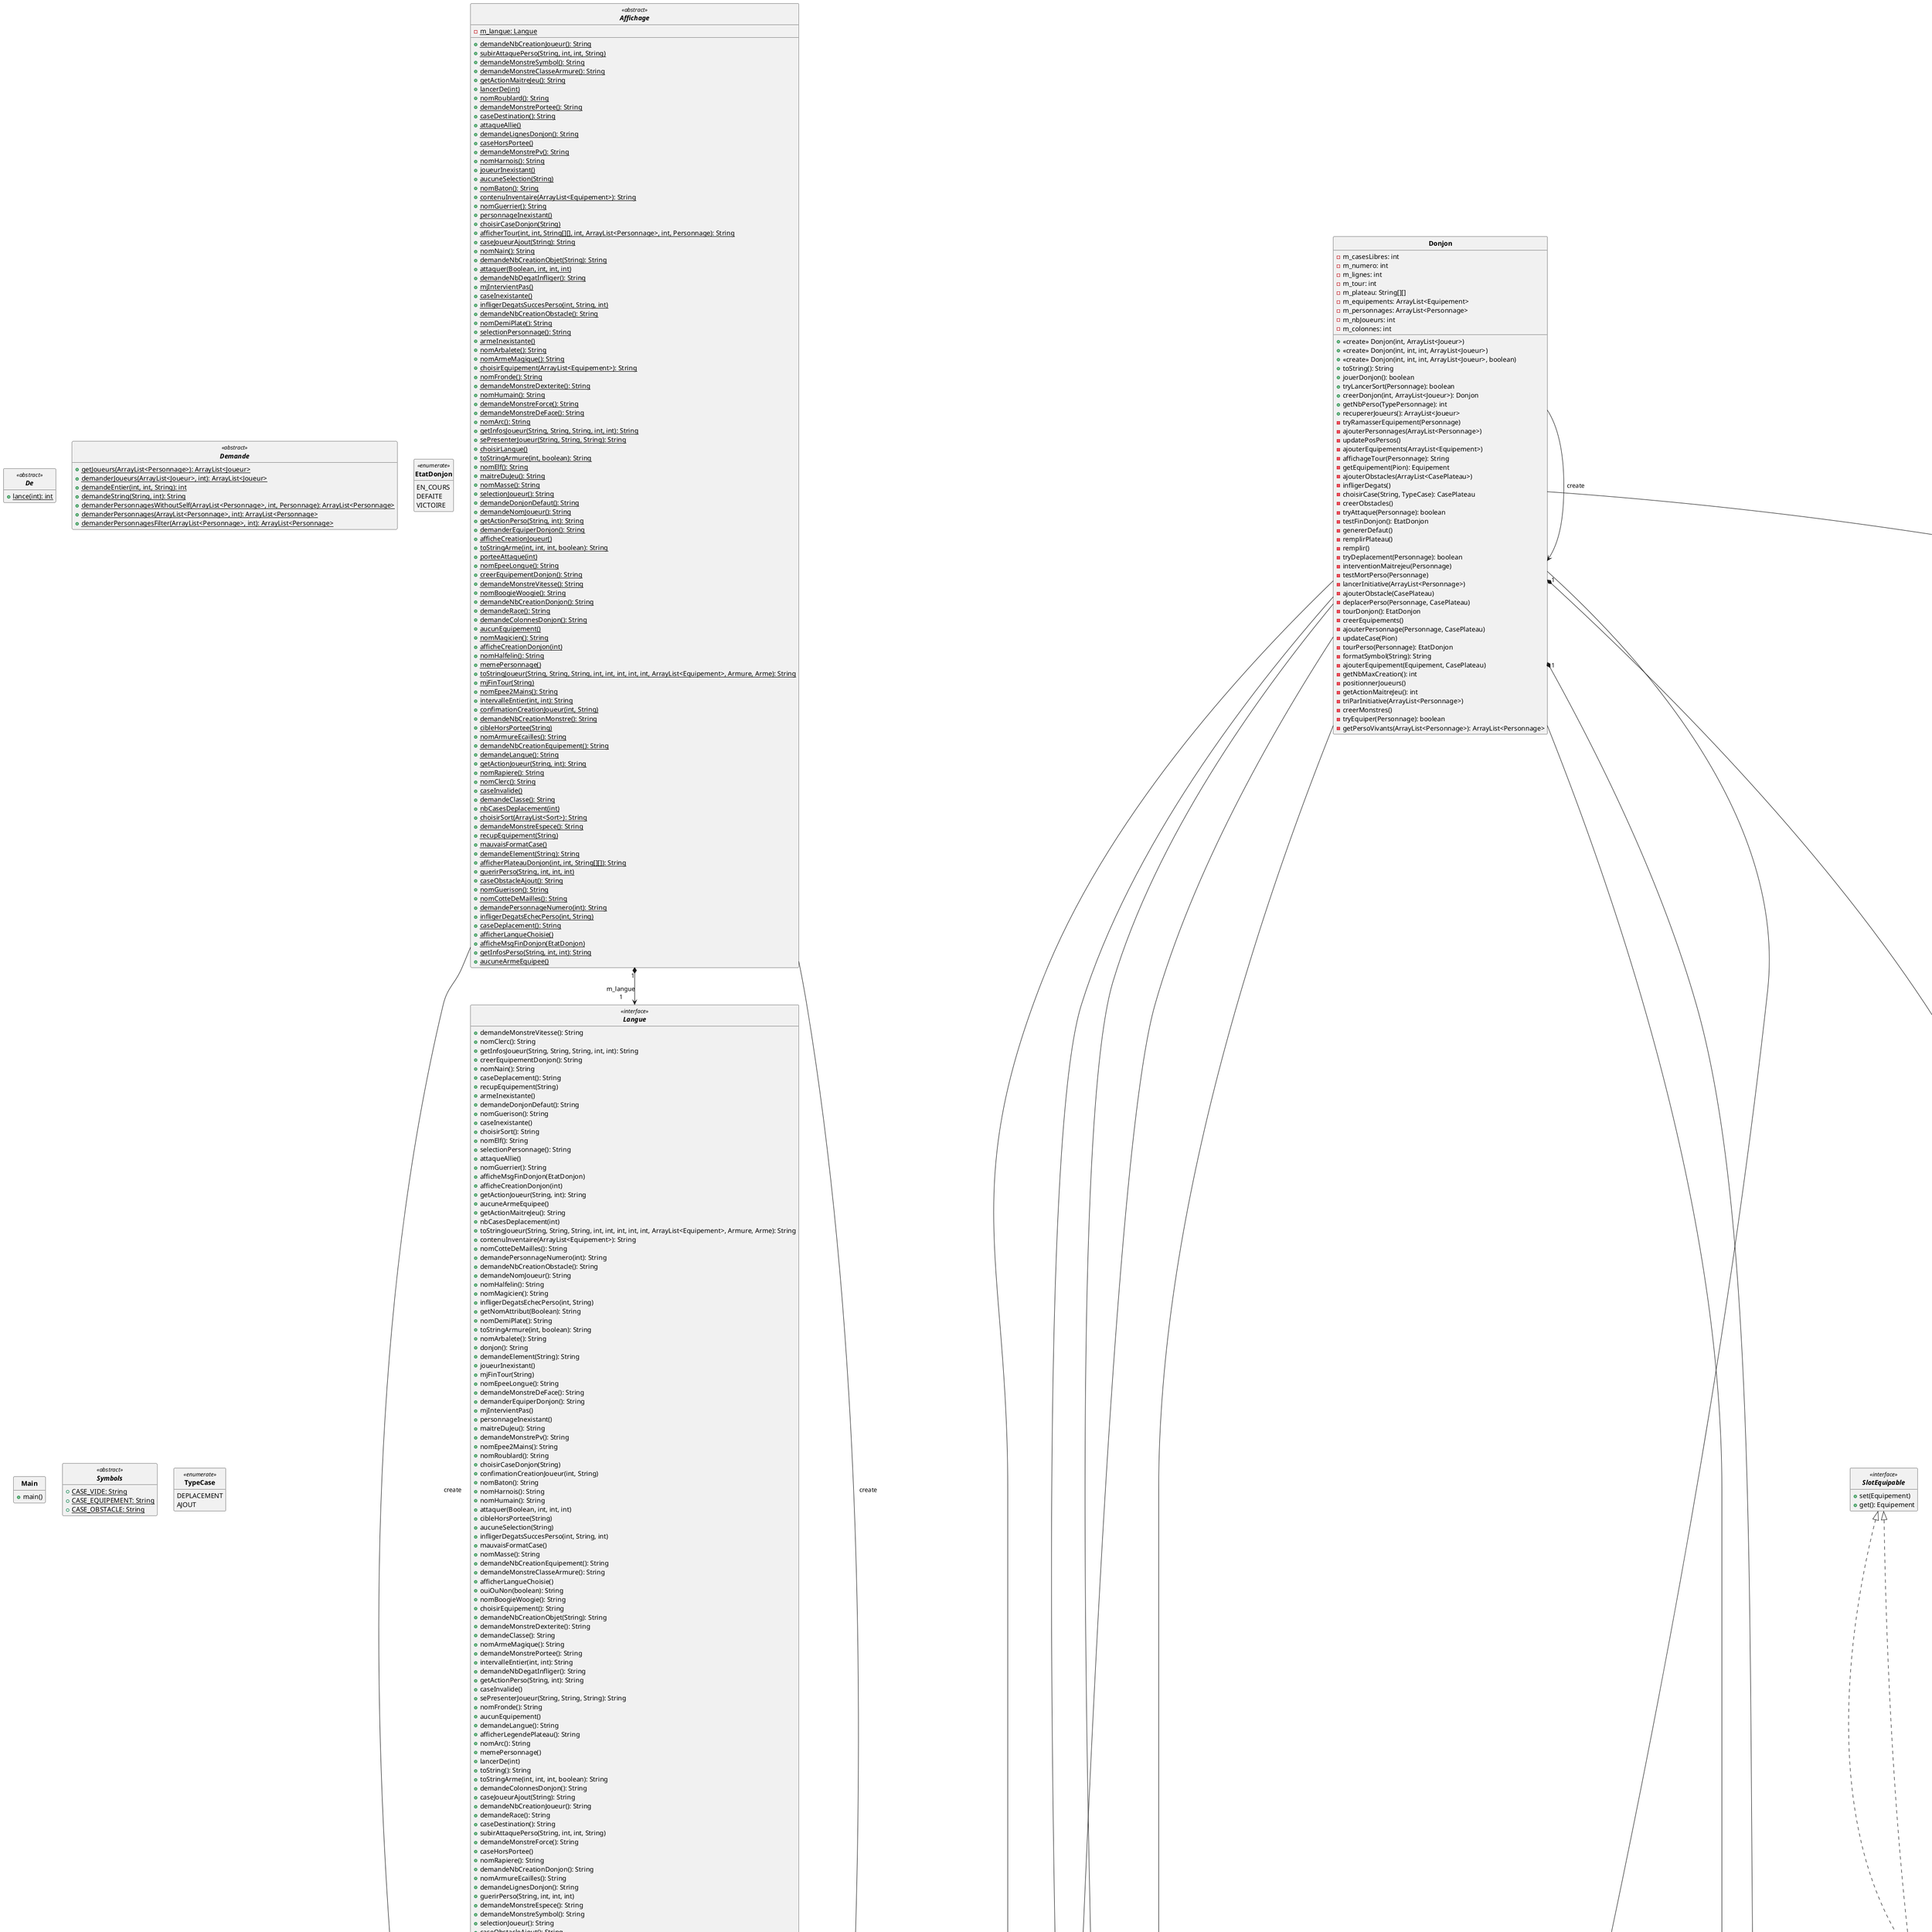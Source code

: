 @startuml

skinparam AttributeIconSize 0
skinparam classFontStyle Bold
skinparam style strictuml
hide empty members

abstract class Affichage <<abstract>>{
  - {static} m_langue: Langue
  + {static} demandeNbCreationJoueur(): String
  + {static} subirAttaquePerso(String, int, int, String)
  + {static} demandeMonstreSymbol(): String
  + {static} demandeMonstreClasseArmure(): String
  + {static} getActionMaitreJeu(): String
  + {static} lancerDe(int)
  + {static} nomRoublard(): String
  + {static} demandeMonstrePortee(): String
  + {static} caseDestination(): String
  + {static} attaqueAllie()
  + {static} demandeLignesDonjon(): String
  + {static} caseHorsPortee()
  + {static} demandeMonstrePv(): String
  + {static} nomHarnois(): String
  + {static} joueurInexistant()
  + {static} aucuneSelection(String)
  + {static} nomBaton(): String
  + {static} contenuInventaire(ArrayList<Equipement>): String
  + {static} nomGuerrier(): String
  + {static} personnageInexistant()
  + {static} choisirCaseDonjon(String)
  + {static} afficherTour(int, int, String[][], int, ArrayList<Personnage>, int, Personnage): String
  + {static} caseJoueurAjout(String): String
  + {static} nomNain(): String
  + {static} demandeNbCreationObjet(String): String
  + {static} attaquer(Boolean, int, int, int)
  + {static} demandeNbDegatInfliger(): String
  + {static} mjIntervientPas()
  + {static} caseInexistante()
  + {static} infligerDegatsSuccesPerso(int, String, int)
  + {static} demandeNbCreationObstacle(): String
  + {static} nomDemiPlate(): String
  + {static} selectionPersonnage(): String
  + {static} armeInexistante()
  + {static} nomArbalete(): String
  + {static} nomArmeMagique(): String
  + {static} choisirEquipement(ArrayList<Equipement>): String
  + {static} nomFronde(): String
  + {static} demandeMonstreDexterite(): String
  + {static} nomHumain(): String
  + {static} demandeMonstreForce(): String
  + {static} demandeMonstreDeFace(): String
  + {static} nomArc(): String
  + {static} getInfosJoueur(String, String, String, int, int): String
  + {static} sePresenterJoueur(String, String, String): String
  + {static} choisirLangue()
  + {static} toStringArmure(int, boolean): String
  + {static} nomElf(): String
  + {static} maitreDuJeu(): String
  + {static} nomMasse(): String
  + {static} selectionJoueur(): String
  + {static} demandeDonjonDefaut(): String
  + {static} demandeNomJoueur(): String
  + {static} getActionPerso(String, int): String
  + {static} demanderEquiperDonjon(): String
  + {static} afficheCreationJoueur()
  + {static} toStringArme(int, int, int, boolean): String
  + {static} porteeAttaque(int)
  + {static} nomEpeeLongue(): String
  + {static} creerEquipementDonjon(): String
  + {static} demandeMonstreVitesse(): String
  + {static} nomBoogieWoogie(): String
  + {static} demandeNbCreationDonjon(): String
  + {static} demandeRace(): String
  + {static} demandeColonnesDonjon(): String
  + {static} aucunEquipement()
  + {static} nomMagicien(): String
  + {static} afficheCreationDonjon(int)
  + {static} nomHalfelin(): String
  + {static} memePersonnage()
  + {static} toStringJoueur(String, String, String, int, int, int, int, int, ArrayList<Equipement>, Armure, Arme): String
  + {static} mjFinTour(String)
  + {static} nomEpee2Mains(): String
  + {static} intervalleEntier(int, int): String
  + {static} confimationCreationJoueur(int, String)
  + {static} demandeNbCreationMonstre(): String
  + {static} cibleHorsPortee(String)
  + {static} nomArmureEcailles(): String
  + {static} demandeNbCreationEquipement(): String
  + {static} demandeLangue(): String
  + {static} getActionJoueur(String, int): String
  + {static} nomRapiere(): String
  + {static} nomClerc(): String
  + {static} caseInvalide()
  + {static} demandeClasse(): String
  + {static} nbCasesDeplacement(int)
  + {static} choisirSort(ArrayList<Sort>): String
  + {static} demandeMonstreEspece(): String
  + {static} recupEquipement(String)
  + {static} mauvaisFormatCase()
  + {static} demandeElement(String): String
  + {static} afficherPlateauDonjon(int, int, String[][]): String
  + {static} guerirPerso(String, int, int, int)
  + {static} caseObstacleAjout(): String
  + {static} nomGuerison(): String
  + {static} nomCotteDeMailles(): String
  + {static} demandePersonnageNumero(int): String
  + {static} infligerDegatsEchecPerso(int, String)
  + {static} caseDeplacement(): String
  + {static} afficherLangueChoisie()
  + {static} afficheMsgFinDonjon(EtatDonjon)
  + {static} getInfosPerso(String, int, int): String
  + {static} aucuneArmeEquipee()
}
class Anglais implements Langue{
  + <<create>> Anglais()
  + guerirPerso(String, int, int, int)
  + donjon(): String
  + selectionJoueur(): String
  + demandeMonstreClasseArmure(): String
  + subirAttaquePerso(String, int, int, String)
  + demandeNbCreationEquipement(): String
  + demandeNbCreationMonstre(): String
  + demandeMonstreDeFace(): String
  + demandePersonnageNumero(int): String
  + sePresenterJoueur(String, String, String): String
  + nomCotteDeMailles(): String
  + demandeDonjonDefaut(): String
  + intervalleEntier(int, int): String
  + demandeMonstreSymbol(): String
  + toStringJoueur(String, String, String, int, int, int, int, int, ArrayList<Equipement>, Armure, Arme): String
  + nomDemiPlate(): String
  + porteeAttaque(int)
  + nomEpeeLongue(): String
  + demandeColonnesDonjon(): String
  + getInfosPerso(String, int, int): String
  + personnageInexistant()
  + maitreDuJeu(): String
  + nomNain(): String
  + caseObstacleAjout(): String
  + demandeNbCreationObjet(String): String
  + caseInexistante()
  + toStringArme(int, int, int, boolean): String
  + demandeMonstrePv(): String
  + creerEquipementDonjon(): String
  + getInfosJoueur(String, String, String, int, int): String
  + nbCasesDeplacement(int)
  + aucuneArmeEquipee()
  + confimationCreationJoueur(int, String)
  + nomArmeMagique(): String
  + recupEquipement(String)
  + nomHalfelin(): String
  + attaqueAllie()
  + mjFinTour(String)
  + infligerDegatsSuccesPerso(int, String, int)
  + choisirCaseDonjon(String)
  + afficheMsgFinDonjon(EtatDonjon)
  + ouiOuNon(boolean): String
  + aucuneSelection(String)
  + infligerDegatsEchecPerso(int, String)
  + caseJoueurAjout(String): String
  + demandeRace(): String
  + caseDestination(): String
  + nomGuerrier(): String
  + nomArc(): String
  + afficheCreationJoueur()
  + demandeMonstreDexterite(): String
  + nomClerc(): String
  + caseDeplacement(): String
  + nomHumain(): String
  + demandeNbCreationObstacle(): String
  + demandeNbCreationJoueur(): String
  + toStringArmure(int, boolean): String
  + nomRapiere(): String
  + joueurInexistant()
  + afficheCreationDonjon(int)
  + nomGuerison(): String
  + mjIntervientPas()
  + demandeNbDegatInfliger(): String
  + cibleHorsPortee(String)
  + contenuInventaire(ArrayList<Equipement>): String
  + demandeMonstreForce(): String
  + attaquer(Boolean, int, int, int)
  + nomArbalete(): String
  + caseInvalide()
  + demandeMonstreVitesse(): String
  + caseHorsPortee()
  + nomMagicien(): String
  + demandeClasse(): String
  + getActionMaitreJeu(): String
  + armeInexistante()
  + nomFronde(): String
  + demandeMonstreEspece(): String
  + demandeMonstrePortee(): String
  + lancerDe(int)
  + demandeElement(String): String
  + getActionPerso(String, int): String
  + demanderEquiperDonjon(): String
  + nomArmureEcailles(): String
  + selectionPersonnage(): String
  + aucunEquipement()
  + nomHarnois(): String
  + nomBaton(): String
  + demandeNomJoueur(): String
  + demandeLangue(): String
  + nomBoogieWoogie(): String
  + afficherLangueChoisie()
  + nomEpee2Mains(): String
  + nomMasse(): String
  + getActionJoueur(String, int): String
  + getNomAttribut(Boolean): String
  + memePersonnage()
  + toString(): String
  + demandeLignesDonjon(): String
  + nomElf(): String
  + choisirEquipement(): String
  + afficherLegendePlateau(): String
  + demandeNbCreationDonjon(): String
  + choisirSort(): String
  + mauvaisFormatCase()
  + nomRoublard(): String
}
class Arbalete extends Arme{
  + <<create>> Arbalete()
}
class Arc extends Arme{
  + <<create>> Arc()
}
class Arme extends Equipement{
  - m_portee: int
  - m_bonus: int
  - m_amplitudeDegats: int
  - m_nbLance: int
  + <<create>> Arme(String, int, int, boolean, int)
  + <<create>> Arme(String, int, int, boolean)
  + getBonus(): int
  + estArmeDistance(): boolean
  + toString(): String
  + attaque(): int
  + getPortee(): int
  + getAmplitudeDegats(): int
  + addBonus(int)
}
class ArmeMagique extends Sort{
  + <<create>> ArmeMagique()
  + lancer(ArrayList<Personnage>): boolean
}
class Armure extends Equipement{
  - m_classeArmure: int
  + <<create>> Armure(String, int, boolean)
  + toString(): String
  + getClasseArmure(): int
}
class ArmureEcailles extends Armure{
  + <<create>> ArmureEcailles()
}
class Baton extends Arme{
  + <<create>> Baton()
}
class BoogieWoogie extends Sort{
  + <<create>> BoogieWoogie()
  + lancer(ArrayList<Personnage>): boolean
}
class CasePlateau {
  - m_case: String
  - m_colonne: int
  - m_ligne: int
  + <<create>> CasePlateau(String)
  + getColonne(): int
  + estValide(String[][], TypeCase): boolean
  + getLigne(): int
  - estBonFormat(): boolean
  - convertirString()
  - estChiffre(char): boolean
  - estLettre(char): boolean
  - estNombre(String): boolean
}
abstract class Classe <<abstract>>{
  - m_nom: String
  - m_equipements: ArrayList<Equipement>
  - m_pv: int
  - m_sorts: ArrayList<Sort>
  + <<create>> Classe(String, int, ArrayList<Equipement>, ArrayList<Sort>)
  + <<create>> Classe(String, int, ArrayList<Equipement>)
  + getSorts(): ArrayList<Sort>
  + getEquipements(): ArrayList<Equipement>
  + toString(): String
  + getPv(): int
}
class Clerc extends Classe{
  - m_sorts: ArrayList<Sort>
  - m_equipements: ArrayList<Equipement>
  + <<create>> Clerc()
}
class CotteDeMailles extends Armure{
  + <<create>> CotteDeMailles()
}
abstract class De <<abstract>>{
  + {static} lance(int): int
}
abstract class Demande <<abstract>>{
  + {static} getJoueurs(ArrayList<Personnage>): ArrayList<Joueur>
  + {static} demanderJoueurs(ArrayList<Joueur>, int): ArrayList<Joueur>
  + {static} demandeEntier(int, int, String): int
  + {static} demandeString(String, int): String
  + {static} demanderPersonnagesWithoutSelf(ArrayList<Personnage>, int, Personnage): ArrayList<Personnage>
  + {static} demanderPersonnages(ArrayList<Personnage>, int): ArrayList<Personnage>
  + {static} demanderPersonnagesFilter(ArrayList<Personnage>, int): ArrayList<Personnage>
}
class DemiPlate extends Armure{
  + <<create>> DemiPlate()
}
class Donjon {
  - m_casesLibres: int
  - m_numero: int
  - m_lignes: int
  - m_tour: int
  - m_plateau: String[][]
  - m_equipements: ArrayList<Equipement>
  - m_personnages: ArrayList<Personnage>
  - m_nbJoueurs: int
  - m_colonnes: int
  + <<create>> Donjon(int, ArrayList<Joueur>)
  + <<create>> Donjon(int, int, int, ArrayList<Joueur>)
  + <<create>> Donjon(int, int, int, ArrayList<Joueur>, boolean)
  + toString(): String
  + jouerDonjon(): boolean
  + tryLancerSort(Personnage): boolean
  + creerDonjon(int, ArrayList<Joueur>): Donjon
  + getNbPerso(TypePersonnage): int
  + recupererJoueurs(): ArrayList<Joueur>
  - tryRamasserEquipement(Personnage)
  - ajouterPersonnages(ArrayList<Personnage>)
  - updatePosPersos()
  - ajouterEquipements(ArrayList<Equipement>)
  - affichageTour(Personnage): String
  - getEquipement(Pion): Equipement
  - ajouterObstacles(ArrayList<CasePlateau>)
  - infligerDegats()
  - choisirCase(String, TypeCase): CasePlateau
  - creerObstacles()
  - tryAttaque(Personnage): boolean
  - testFinDonjon(): EtatDonjon
  - genererDefaut()
  - remplirPlateau()
  - remplir()
  - tryDeplacement(Personnage): boolean
  - interventionMaitrejeu(Personnage)
  - testMortPerso(Personnage)
  - lancerInitiative(ArrayList<Personnage>)
  - ajouterObstacle(CasePlateau)
  - deplacerPerso(Personnage, CasePlateau)
  - tourDonjon(): EtatDonjon
  - creerEquipements()
  - ajouterPersonnage(Personnage, CasePlateau)
  - updateCase(Pion)
  - tourPerso(Personnage): EtatDonjon
  - formatSymbol(String): String
  - ajouterEquipement(Equipement, CasePlateau)
  - getNbMaxCreation(): int
  - positionnerJoueurs()
  - getActionMaitreJeu(): int
  - triParInitiative(ArrayList<Personnage>)
  - creerMonstres()
  - tryEquiper(Personnage): boolean
  - getPersoVivants(ArrayList<Personnage>): ArrayList<Personnage>
}
interface Effet << interface >> {
  + appliquer(Personnage)
  + retirer(Personnage)
}
class EffetForce implements Effet{
  - m_valeur: int
  + <<create>> EffetForce(int)
  + retirer(Personnage)
  + appliquer(Personnage)
}
class EffetVitesse implements Effet{
  - m_valeur: int
  + <<create>> EffetVitesse(int)
  + appliquer(Personnage)
  + retirer(Personnage)
}
abstract class EffetsStandards <<abstract>>{
  + {static} ARMURE_LOURDE: ArrayList<Effet>
  + {static} ARME_LOURDE: ArrayList<Effet>
  + {static} SANS_EFFET: ArrayList<Effet>
}
class Elf extends Race{
  + <<create>> Elf()
}
class Epee2Mains extends Arme{
  + <<create>> Epee2Mains()
}
class EpeeLongue extends Arme{
  + <<create>> EpeeLongue()
}
abstract class Equipement <<abstract>>{
  # m_estLourd: boolean
  - m_type: TypeEquipement
  - m_effets: ArrayList<Effet>
  - m_nom: String
  - m_pion: Pion
  + <<create>> Equipement(String, boolean, TypeEquipement, ArrayList<Effet>)
  + getPion(): Pion
  + toString(): String
  + retirerEffets(Personnage)
  + getType(): TypeEquipement
  + appliquerEffets(Personnage)
  + pasDefinie(): boolean
  + setPion(int, int)
}
enum EtatDonjon << enumerate >> {
  EN_COURS
  DEFAITE
  VICTOIRE
}
class Francais implements Langue{
  + <<create>> Francais()
  + nomBaton(): String
  + confimationCreationJoueur(int, String)
  + nomArc(): String
  + nbCasesDeplacement(int)
  + contenuInventaire(ArrayList<Equipement>): String
  + caseDestination(): String
  + afficheCreationJoueur()
  + nomHumain(): String
  + caseDeplacement(): String
  + personnageInexistant()
  + attaqueAllie()
  + afficherLegendePlateau(): String
  + demandeDonjonDefaut(): String
  + getActionMaitreJeu(): String
  + ouiOuNon(boolean): String
  + nomGuerison(): String
  + demandeNbCreationJoueur(): String
  + demandeLignesDonjon(): String
  + demandeRace(): String
  + demandeClasse(): String
  + demandeNbDegatInfliger(): String
  + guerirPerso(String, int, int, int)
  + nomBoogieWoogie(): String
  + nomGuerrier(): String
  + maitreDuJeu(): String
  + intervalleEntier(int, int): String
  + demandeMonstreSymbol(): String
  + infligerDegatsEchecPerso(int, String)
  + subirAttaquePerso(String, int, int, String)
  + getNomAttribut(Boolean): String
  + demandeNbCreationEquipement(): String
  + recupEquipement(String)
  + aucunEquipement()
  + demandeMonstrePv(): String
  + sePresenterJoueur(String, String, String): String
  + armeInexistante()
  + demandeMonstreClasseArmure(): String
  + selectionJoueur(): String
  + aucuneArmeEquipee()
  + demandeMonstreForce(): String
  + getInfosJoueur(String, String, String, int, int): String
  + mjFinTour(String)
  + demandeNomJoueur(): String
  + mauvaisFormatCase()
  + nomClerc(): String
  + demandePersonnageNumero(int): String
  + demandeNbCreationObjet(String): String
  + creerEquipementDonjon(): String
  + caseInvalide()
  + nomCotteDeMailles(): String
  + nomMasse(): String
  + nomRapiere(): String
  + demandeLangue(): String
  + getActionJoueur(String, int): String
  + lancerDe(int)
  + demandeElement(String): String
  + demanderEquiperDonjon(): String
  + nomArmureEcailles(): String
  + infligerDegatsSuccesPerso(int, String, int)
  + nomFronde(): String
  + demandeMonstreVitesse(): String
  + cibleHorsPortee(String)
  + demandeMonstrePortee(): String
  + caseHorsPortee()
  + nomEpeeLongue(): String
  + toString(): String
  + getActionPerso(String, int): String
  + choisirCaseDonjon(String)
  + toStringJoueur(String, String, String, int, int, int, int, int, ArrayList<Equipement>, Armure, Arme): String
  + afficheCreationDonjon(int)
  + afficheMsgFinDonjon(EtatDonjon)
  + attaquer(Boolean, int, int, int)
  + caseObstacleAjout(): String
  + nomArbalete(): String
  + nomHarnois(): String
  + nomMagicien(): String
  + demandeColonnesDonjon(): String
  + nomDemiPlate(): String
  + demandeMonstreDexterite(): String
  + joueurInexistant()
  + demandeMonstreDeFace(): String
  + choisirEquipement(): String
  + toStringArme(int, int, int, boolean): String
  + porteeAttaque(int)
  + nomEpee2Mains(): String
  + nomElf(): String
  + nomNain(): String
  + afficherLangueChoisie()
  + demandeNbCreationObstacle(): String
  + donjon(): String
  + caseInexistante()
  + getInfosPerso(String, int, int): String
  + demandeNbCreationDonjon(): String
  + memePersonnage()
  + selectionPersonnage(): String
  + nomHalfelin(): String
  + mjIntervientPas()
  + nomArmeMagique(): String
  + choisirSort(): String
  + toStringArmure(int, boolean): String
  + nomRoublard(): String
  + caseJoueurAjout(String): String
  + aucuneSelection(String)
  + demandeNbCreationMonstre(): String
  + demandeMonstreEspece(): String
}
class Fronde extends Arme{
  + <<create>> Fronde()
}
abstract class GestionDonjon <<abstract>>{
  + {static} demanderCreationObstacles(String[][], int): ArrayList<CasePlateau>
  + {static} demanderCreationEquipements(int): ArrayList<Equipement>
  + {static} demanderCreationMonstres(int): ArrayList<Personnage>
  + {static} demanderCase(String[][], String, TypeCase): CasePlateau
  + {static} demanderEquiper(Joueur)
  - {static} demanderNombreCreation(int, int, String): int
}
class Guerison extends Sort{
  + <<create>> Guerison()
  + lancer(ArrayList<Personnage>): boolean
}
class Guerrier extends Classe{
  - m_equipements: ArrayList<Equipement>
  + <<create>> Guerrier()
}
class Halfelin extends Race{
  + <<create>> Halfelin()
}
class Harnois extends Armure{
  + <<create>> Harnois()
}
class Humain extends Race{
  + <<create>> Humain()
}
abstract class Initialiseur <<abstract>>{
  + lancerJeu()
}
class Jeu {
  - m_joueurs: ArrayList<Joueur>
  - m_nbDonjons: int
  + <<create>> Jeu()
  + jouer()
  + creerJoueur()
}
class Joueur extends Personnage{
  - m_race: Race
  - m_classe: Classe
  + <<create>> Joueur(String, Race, Classe)
  + getAction(): int
  + getClasse(): String
  + sePresenter(): String
  + getInfos(): String
  + toString(): String
}
interface Langue << interface >> {
  + demandeMonstreVitesse(): String
  + nomClerc(): String
  + getInfosJoueur(String, String, String, int, int): String
  + creerEquipementDonjon(): String
  + nomNain(): String
  + caseDeplacement(): String
  + recupEquipement(String)
  + armeInexistante()
  + demandeDonjonDefaut(): String
  + nomGuerison(): String
  + caseInexistante()
  + choisirSort(): String
  + nomElf(): String
  + selectionPersonnage(): String
  + attaqueAllie()
  + nomGuerrier(): String
  + afficheMsgFinDonjon(EtatDonjon)
  + afficheCreationDonjon(int)
  + getActionJoueur(String, int): String
  + aucuneArmeEquipee()
  + getActionMaitreJeu(): String
  + nbCasesDeplacement(int)
  + toStringJoueur(String, String, String, int, int, int, int, int, ArrayList<Equipement>, Armure, Arme): String
  + contenuInventaire(ArrayList<Equipement>): String
  + nomCotteDeMailles(): String
  + demandePersonnageNumero(int): String
  + demandeNbCreationObstacle(): String
  + demandeNomJoueur(): String
  + nomHalfelin(): String
  + nomMagicien(): String
  + infligerDegatsEchecPerso(int, String)
  + getNomAttribut(Boolean): String
  + nomDemiPlate(): String
  + toStringArmure(int, boolean): String
  + nomArbalete(): String
  + donjon(): String
  + demandeElement(String): String
  + joueurInexistant()
  + mjFinTour(String)
  + nomEpeeLongue(): String
  + demandeMonstreDeFace(): String
  + demanderEquiperDonjon(): String
  + mjIntervientPas()
  + personnageInexistant()
  + maitreDuJeu(): String
  + demandeMonstrePv(): String
  + nomEpee2Mains(): String
  + nomRoublard(): String
  + choisirCaseDonjon(String)
  + confimationCreationJoueur(int, String)
  + nomBaton(): String
  + nomHarnois(): String
  + nomHumain(): String
  + attaquer(Boolean, int, int, int)
  + cibleHorsPortee(String)
  + aucuneSelection(String)
  + infligerDegatsSuccesPerso(int, String, int)
  + mauvaisFormatCase()
  + nomMasse(): String
  + demandeNbCreationEquipement(): String
  + demandeMonstreClasseArmure(): String
  + afficherLangueChoisie()
  + ouiOuNon(boolean): String
  + nomBoogieWoogie(): String
  + choisirEquipement(): String
  + demandeNbCreationObjet(String): String
  + demandeMonstreDexterite(): String
  + demandeClasse(): String
  + nomArmeMagique(): String
  + demandeMonstrePortee(): String
  + intervalleEntier(int, int): String
  + demandeNbDegatInfliger(): String
  + getActionPerso(String, int): String
  + caseInvalide()
  + sePresenterJoueur(String, String, String): String
  + nomFronde(): String
  + aucunEquipement()
  + demandeLangue(): String
  + afficherLegendePlateau(): String
  + nomArc(): String
  + memePersonnage()
  + lancerDe(int)
  + toString(): String
  + toStringArme(int, int, int, boolean): String
  + demandeColonnesDonjon(): String
  + caseJoueurAjout(String): String
  + demandeNbCreationJoueur(): String
  + demandeRace(): String
  + caseDestination(): String
  + subirAttaquePerso(String, int, int, String)
  + demandeMonstreForce(): String
  + caseHorsPortee()
  + nomRapiere(): String
  + demandeNbCreationDonjon(): String
  + nomArmureEcailles(): String
  + demandeLignesDonjon(): String
  + guerirPerso(String, int, int, int)
  + demandeMonstreEspece(): String
  + demandeMonstreSymbol(): String
  + selectionJoueur(): String
  + caseObstacleAjout(): String
  + demandeNbCreationMonstre(): String
  + afficheCreationJoueur()
  + porteeAttaque(int)
  + getInfosPerso(String, int, int): String
}
class Magicien extends Classe{
  - m_equipements: ArrayList<Equipement>
  - m_sorts: ArrayList<Sort>
  + <<create>> Magicien()
}
class Main {
  + main()
}
class Masse extends Arme{
  + <<create>> Masse()
}
class Monstre extends Personnage{
  - m_numero: int
  + <<create>> Monstre(String, String, int, int, int, int, int, int, int, int)
  + toString(): String
}
class Nain extends Race{
  + <<create>> Nain()
}
abstract class Personnage <<abstract>>{
  - m_pv: int
  - m_inventaire: ArrayList<Equipement>
  - m_initiative: int
  - m_arme: Arme
  - m_type: TypePersonnage
  - m_armure: Armure
  - m_pion: Pion
  - m_nom: String
  - m_symbol: String
  - m_pvMax: int
  - m_dexterite: int
  - m_vitesse: int
  - m_force: int
  - m_sorts: ArrayList<Sort>
  # <<create>> Personnage(String, String, TypePersonnage, int, int, int, int, int, Arme, Armure, ArrayList<Equipement>, ArrayList<Sort>)
  + peutAttaquer(): boolean
  + sePresenter(): String
  + getPortee(): int
  + toString(): String
  + getAction(): int
  + getInitiative(): int
  + estMort(): boolean
  + equiper()
  + seDeplacer(Pion)
  + choisirEquipementType(TypeEquipement): Equipement
  + getVitesse(): int
  + equals(Personnage): boolean
  + getArmure(): Armure
  + peutLancerSorts(): boolean
  + getInventaire(): ArrayList<Equipement>
  + getPion(): Pion
  + getType(): TypePersonnage
  + lancerSort(ArrayList<Personnage>): boolean
  + attaquer(Personnage)
  + guerir(int)
  + setVitesse(int)
  + setArme(Arme)
  + getTailleInventaire(): int
  + getPv(): int
  + getInfos(): String
  + getArme(): Arme
  + setInitiative(int)
  + getDexterite(): int
  + getForce(): int
  + setForce(int)
  + getAttribut(): int
  + diminuerInitiative()
  + getSymbol(): String
  + seDeplacer(int, int)
  + getClasseArmure(): int
  + recuperer(Equipement)
  + getPvMax(): int
  + getNom(): String
  + setArmure(Armure)
  + subirAttaque(int, String)
  - infligerDegats(Personnage, int)
  - getDegats(): int
  - choisirEquipement(ArrayList<Equipement>): Equipement
  - choisirEquipementEquiper(): Equipement
  - getEquipement(TypeEquipement): ArrayList<Equipement>
  - choisirSort(): Sort
}
class Pion {
  - m_symbol: String
  - m_y: int
  - m_x: int
  + <<create>> Pion(int, int, String)
  + <<create>> Pion(Pion)
  + getY(): int
  + getX(): int
  + toString(): String
  + getDistance(int, int): int
  + setPosition(Pion)
  + getDistance(Pion): int
  + equals(Pion): boolean
  + setPosition(int, int)
}
abstract class Race <<abstract>>{
  - m_nom: String
  - m_pv: int
  - m_force: int
  - m_dexterite: int
  - m_vitesse: int
  + <<create>> Race(String, int, int, int, int)
  + getVitesse(): int
  + getDexterite(): int
  + getForce(): int
  + toString(): String
  + getPv(): int
}
class Rapiere extends Arme{
  + <<create>> Rapiere()
}
class Roublard extends Classe{
  - m_equipements: ArrayList<Equipement>
  + <<create>> Roublard()
}
class SlotArme implements SlotEquipable{
  - m_perso: Personnage
  + <<create>> SlotArme(Personnage)
  + set(Equipement)
  + get(): Equipement
}
class SlotArmure implements SlotEquipable{
  - m_perso: Personnage
  + <<create>> SlotArmure(Personnage)
  + get(): Equipement
  + set(Equipement)
}
interface SlotEquipable << interface >> {
  + set(Equipement)
  + get(): Equipement
}
abstract class Sort <<abstract>>{
  - m_nom: String
  + <<create>> Sort(String)
  + <<abstract>> lancer(ArrayList<Personnage>): boolean
  + toString(): String
}
abstract class Symbols <<abstract>>{
  + {static} CASE_VIDE: String
  + {static} CASE_EQUIPEMENT: String
  + {static} CASE_OBSTACLE: String
}
enum TypeCase << enumerate >> {
  DEPLACEMENT
  AJOUT
}
enum TypeEquipement << enumerate >> {
  ARMURE
  ARME
}
enum TypePersonnage << enumerate >> {
  MONSTRE
  JOUEUR
}

Affichage        -->  Anglais         : "«create»"
Affichage        -->  Francais        : "«create»"
Affichage       "1" *--> "m_langue\n1" Langue
BoogieWoogie     -->  Pion            : "«create»"
Classe          "1" *--> "m_equipements\n*" Equipement
Classe          "1" *--> "m_sorts\n*" Sort
Clerc            -->  Arbalete        : "«create»"
Clerc            -->  ArmureEcailles  : "«create»"
Clerc           "1" *--> "m_equipements\n*" Equipement
Clerc            -->  Guerison        : "«create»"
Clerc            -->  Masse           : "«create»"
Clerc           "1" *--> "m_sorts\n*" Sort
Donjon           -->  Arbalete        : "«create»"
Donjon           -->  CasePlateau     : "«create»"
Donjon           -->  CotteDeMailles  : "«create»"
Donjon           -->  DemiPlate       : "«create»"
Donjon           -->  Donjon          : "«create»"
Donjon           -->  EpeeLongue      : "«create»"
Donjon          "1" *--> "m_equipements\n*" Equipement
Donjon           -->  Masse           : "«create»"
Donjon           -->  Monstre         : "«create»"
Donjon          "1" *--> "m_personnages\n*" Personnage
Donjon           -->  Pion            : "«create»"
EffetsStandards "1" *--> "ARMURE_LOURDE\n*" Effet
EffetsStandards  -->  EffetForce      : "«create»"
EffetsStandards  -->  EffetVitesse    : "«create»"
Equipement      "1" *--> "m_effets\n*" Effet
Equipement       -->  Pion            : "«create»"
Equipement      "1" *--> "m_pion\n1" Pion
Equipement      "1" *--> "m_type\n1" TypeEquipement
GestionDonjon    -->  Arbalete        : "«create»"
GestionDonjon    -->  Arc             : "«create»"
GestionDonjon    -->  ArmureEcailles  : "«create»"
GestionDonjon    -->  Baton           : "«create»"
GestionDonjon    -->  CasePlateau     : "«create»"
GestionDonjon    -->  CotteDeMailles  : "«create»"
GestionDonjon    -->  DemiPlate       : "«create»"
GestionDonjon    -->  Epee2Mains      : "«create»"
GestionDonjon    -->  EpeeLongue      : "«create»"
GestionDonjon    -->  Fronde          : "«create»"
GestionDonjon    -->  Harnois         : "«create»"
GestionDonjon    -->  Masse           : "«create»"
GestionDonjon    -->  Monstre         : "«create»"
GestionDonjon    -->  Rapiere         : "«create»"
Guerrier         -->  Arbalete        : "«create»"
Guerrier         -->  CotteDeMailles  : "«create»"
Guerrier         -->  EpeeLongue      : "«create»"
Guerrier        "1" *--> "m_equipements\n*" Equipement
Initialiseur     -->  Jeu             : "«create»"
Jeu              -->  Clerc           : "«create»"
Jeu              -->  Elf             : "«create»"
Jeu              -->  Guerrier        : "«create»"
Jeu              -->  Halfelin        : "«create»"
Jeu              -->  Humain          : "«create»"
Jeu             "1" *--> "m_joueurs\n*" Joueur
Jeu              -->  Joueur          : "«create»"
Jeu              -->  Magicien        : "«create»"
Jeu              -->  Nain            : "«create»"
Jeu              -->  Roublard        : "«create»"
Joueur           -->  Arme            : "«create»"
Joueur           -->  Armure          : "«create»"
Joueur          "1" *--> "m_classe\n1" Classe
Joueur          "1" *--> "m_race\n1" Race
Magicien         -->  ArmeMagique     : "«create»"
Magicien         -->  Baton           : "«create»"
Magicien         -->  BoogieWoogie    : "«create»"
Magicien        "1" *--> "m_equipements\n*" Equipement
Magicien         -->  Fronde          : "«create»"
Magicien         -->  Guerison        : "«create»"
Magicien        "1" *--> "m_sorts\n*" Sort
Monstre          -->  Arme            : "«create»"
Monstre          -->  Armure          : "«create»"
Personnage      "1" *--> "m_arme\n1" Arme
Personnage      "1" *--> "m_armure\n1" Armure
Personnage      "1" *--> "m_inventaire\n*" Equipement
Personnage       -->  Pion            : "«create»"
Personnage      "1" *--> "m_pion\n1" Pion
Personnage       -->  SlotArme        : "«create»"
Personnage       -->  SlotArmure      : "«create»"
Personnage      "1" *--> "m_sorts\n*" Sort
Personnage      "1" *--> "m_type\n1" TypePersonnage
Roublard         -->  Arc             : "«create»"
Roublard        "1" *--> "m_equipements\n*" Equipement
Roublard         -->  Rapiere         : "«create»"
SlotArme        "1" *--> "m_perso\n1" Personnage
SlotArmure      "1" *--> "m_perso\n1" Personnage
@enduml
